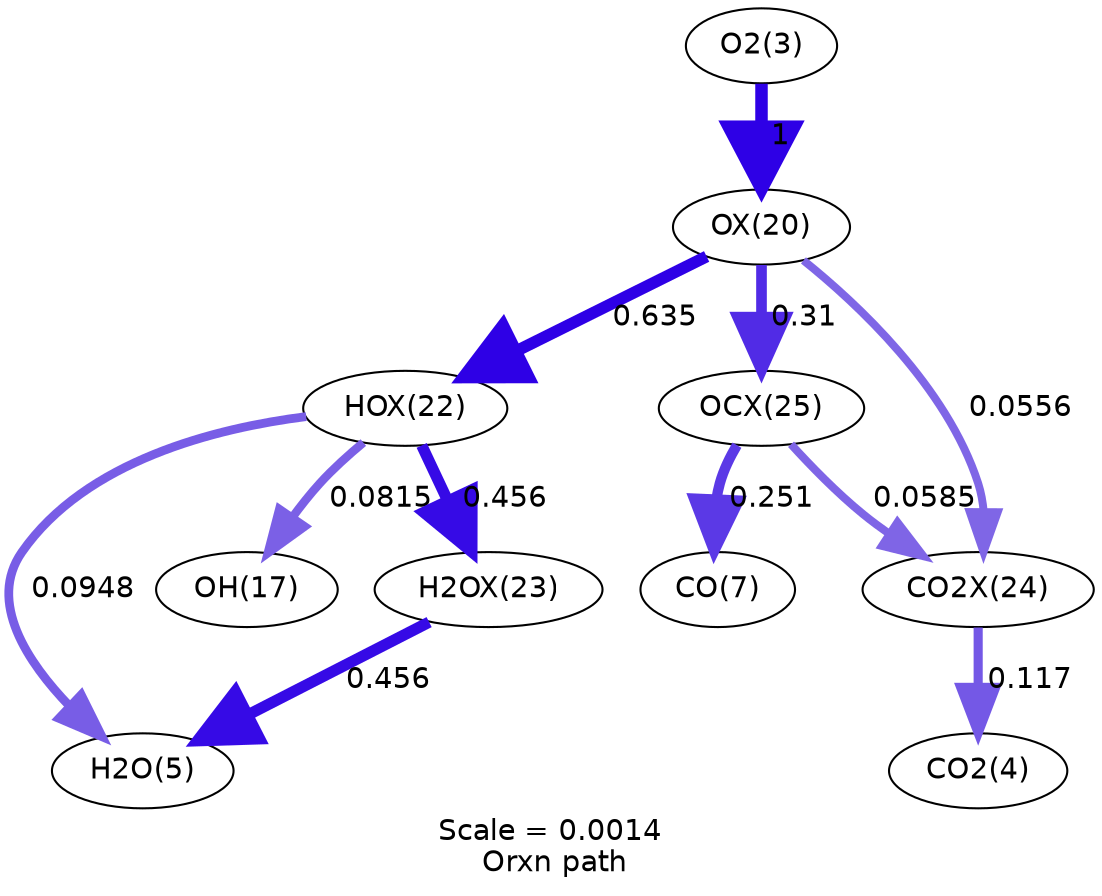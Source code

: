 digraph reaction_paths {
center=1;
s4 -> s24[fontname="Helvetica", penwidth=6, arrowsize=3, color="0.7, 1.5, 0.9"
, label=" 1"];
s24 -> s26[fontname="Helvetica", penwidth=5.66, arrowsize=2.83, color="0.7, 1.13, 0.9"
, label=" 0.635"];
s24 -> s29[fontname="Helvetica", penwidth=5.12, arrowsize=2.56, color="0.7, 0.81, 0.9"
, label=" 0.31"];
s24 -> s28[fontname="Helvetica", penwidth=3.82, arrowsize=1.91, color="0.7, 0.556, 0.9"
, label=" 0.0556"];
s26 -> s6[fontname="Helvetica", penwidth=4.22, arrowsize=2.11, color="0.7, 0.595, 0.9"
, label=" 0.0948"];
s26 -> s18[fontname="Helvetica", penwidth=4.11, arrowsize=2.05, color="0.7, 0.581, 0.9"
, label=" 0.0815"];
s26 -> s27[fontname="Helvetica", penwidth=5.41, arrowsize=2.7, color="0.7, 0.956, 0.9"
, label=" 0.456"];
s27 -> s6[fontname="Helvetica", penwidth=5.41, arrowsize=2.7, color="0.7, 0.956, 0.9"
, label=" 0.456"];
s29 -> s8[fontname="Helvetica", penwidth=4.96, arrowsize=2.48, color="0.7, 0.751, 0.9"
, label=" 0.251"];
s29 -> s28[fontname="Helvetica", penwidth=3.86, arrowsize=1.93, color="0.7, 0.558, 0.9"
, label=" 0.0585"];
s28 -> s5[fontname="Helvetica", penwidth=4.38, arrowsize=2.19, color="0.7, 0.617, 0.9"
, label=" 0.117"];
s4 [ fontname="Helvetica", label="O2(3)"];
s5 [ fontname="Helvetica", label="CO2(4)"];
s6 [ fontname="Helvetica", label="H2O(5)"];
s8 [ fontname="Helvetica", label="CO(7)"];
s18 [ fontname="Helvetica", label="OH(17)"];
s24 [ fontname="Helvetica", label="OX(20)"];
s26 [ fontname="Helvetica", label="HOX(22)"];
s27 [ fontname="Helvetica", label="H2OX(23)"];
s28 [ fontname="Helvetica", label="CO2X(24)"];
s29 [ fontname="Helvetica", label="OCX(25)"];
 label = "Scale = 0.0014\l Orxn path";
 fontname = "Helvetica";
}
